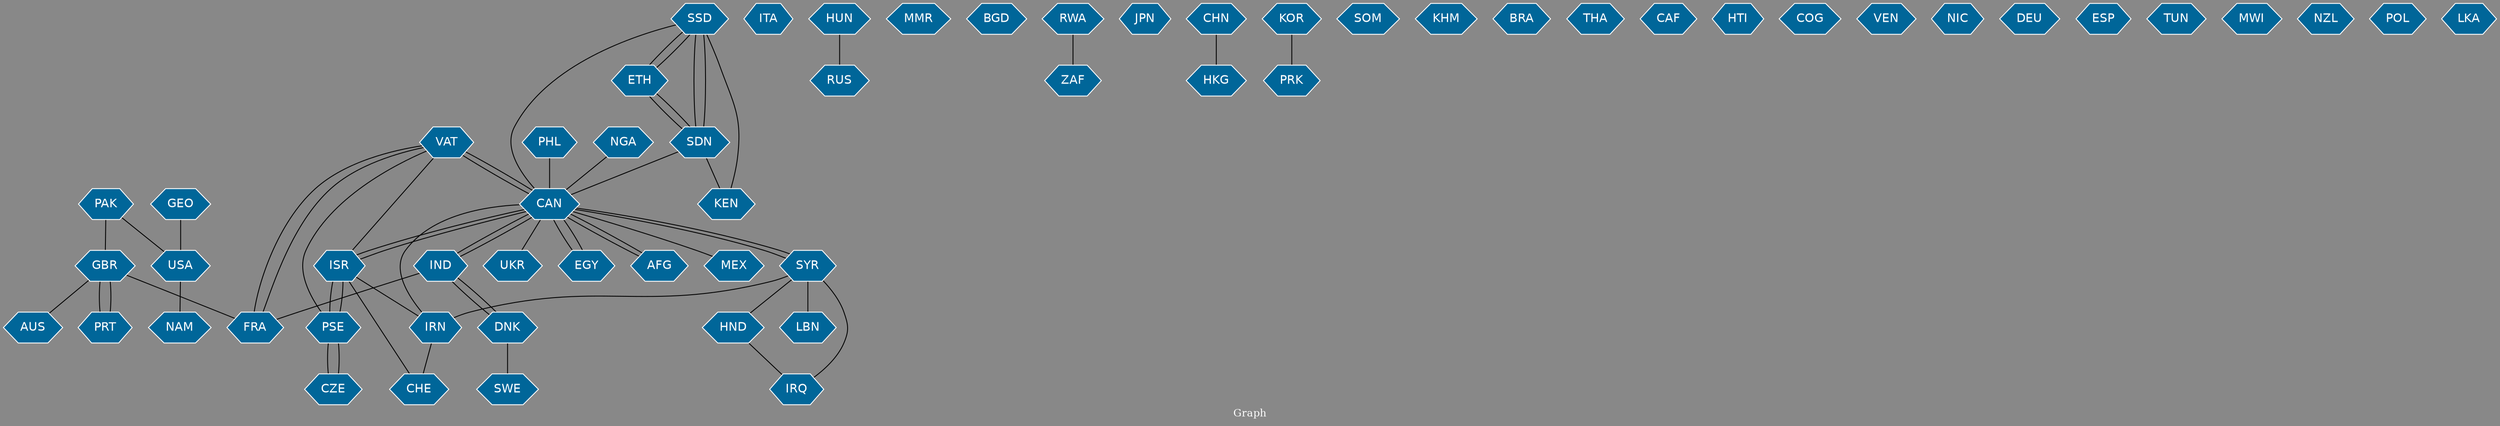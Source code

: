 // Countries together in item graph
graph {
	graph [bgcolor="#888888" fontcolor=white fontsize=12 label="Graph" outputorder=edgesfirst overlap=prism]
	node [color=white fillcolor="#006699" fontcolor=white fontname=Helvetica shape=hexagon style=filled]
	edge [arrowhead=open color=black fontcolor=white fontname=Courier fontsize=12]
		VAT [label=VAT]
		ITA [label=ITA]
		AFG [label=AFG]
		GEO [label=GEO]
		USA [label=USA]
		CAN [label=CAN]
		MEX [label=MEX]
		RUS [label=RUS]
		FRA [label=FRA]
		IND [label=IND]
		DNK [label=DNK]
		GBR [label=GBR]
		PRT [label=PRT]
		ETH [label=ETH]
		SSD [label=SSD]
		SDN [label=SDN]
		SYR [label=SYR]
		MMR [label=MMR]
		BGD [label=BGD]
		RWA [label=RWA]
		ZAF [label=ZAF]
		JPN [label=JPN]
		IRN [label=IRN]
		UKR [label=UKR]
		CHN [label=CHN]
		PRK [label=PRK]
		SOM [label=SOM]
		EGY [label=EGY]
		KHM [label=KHM]
		NAM [label=NAM]
		ISR [label=ISR]
		PSE [label=PSE]
		PAK [label=PAK]
		HKG [label=HKG]
		CZE [label=CZE]
		PHL [label=PHL]
		BRA [label=BRA]
		AUS [label=AUS]
		IRQ [label=IRQ]
		THA [label=THA]
		LBN [label=LBN]
		CAF [label=CAF]
		NGA [label=NGA]
		HTI [label=HTI]
		KEN [label=KEN]
		COG [label=COG]
		VEN [label=VEN]
		CHE [label=CHE]
		HUN [label=HUN]
		SWE [label=SWE]
		NIC [label=NIC]
		DEU [label=DEU]
		ESP [label=ESP]
		TUN [label=TUN]
		HND [label=HND]
		MWI [label=MWI]
		NZL [label=NZL]
		POL [label=POL]
		LKA [label=LKA]
		KOR [label=KOR]
			SYR -- IRQ [weight=1]
			KOR -- PRK [weight=1]
			ISR -- PSE [weight=3]
			AFG -- CAN [weight=1]
			CAN -- EGY [weight=3]
			CZE -- PSE [weight=2]
			PAK -- USA [weight=1]
			CAN -- VAT [weight=4]
			CAN -- ISR [weight=1]
			PRT -- GBR [weight=1]
			CAN -- AFG [weight=1]
			CAN -- UKR [weight=1]
			SYR -- HND [weight=1]
			SDN -- CAN [weight=1]
			PAK -- GBR [weight=1]
			SSD -- CAN [weight=1]
			VAT -- CAN [weight=1]
			SDN -- ETH [weight=1]
			ISR -- CAN [weight=1]
			FRA -- VAT [weight=1]
			DNK -- IND [weight=1]
			HUN -- RUS [weight=1]
			DNK -- SWE [weight=1]
			RWA -- ZAF [weight=2]
			CAN -- IND [weight=1]
			ISR -- CHE [weight=1]
			USA -- NAM [weight=1]
			ETH -- SSD [weight=2]
			IND -- FRA [weight=2]
			HND -- IRQ [weight=1]
			VAT -- PSE [weight=1]
			ISR -- IRN [weight=1]
			CAN -- MEX [weight=1]
			PSE -- CZE [weight=1]
			IND -- DNK [weight=2]
			NGA -- CAN [weight=1]
			SYR -- CAN [weight=1]
			PSE -- ISR [weight=2]
			CAN -- SYR [weight=1]
			SYR -- LBN [weight=1]
			IND -- CAN [weight=1]
			GEO -- USA [weight=1]
			SDN -- SSD [weight=11]
			SSD -- ETH [weight=1]
			PHL -- CAN [weight=1]
			SDN -- KEN [weight=1]
			ETH -- SDN [weight=2]
			GBR -- PRT [weight=1]
			EGY -- CAN [weight=2]
			VAT -- FRA [weight=1]
			IRN -- CHE [weight=1]
			SSD -- SDN [weight=9]
			SYR -- IRN [weight=2]
			CHN -- HKG [weight=1]
			GBR -- FRA [weight=1]
			GBR -- AUS [weight=1]
			VAT -- ISR [weight=1]
			IRN -- CAN [weight=1]
			SSD -- KEN [weight=1]
}